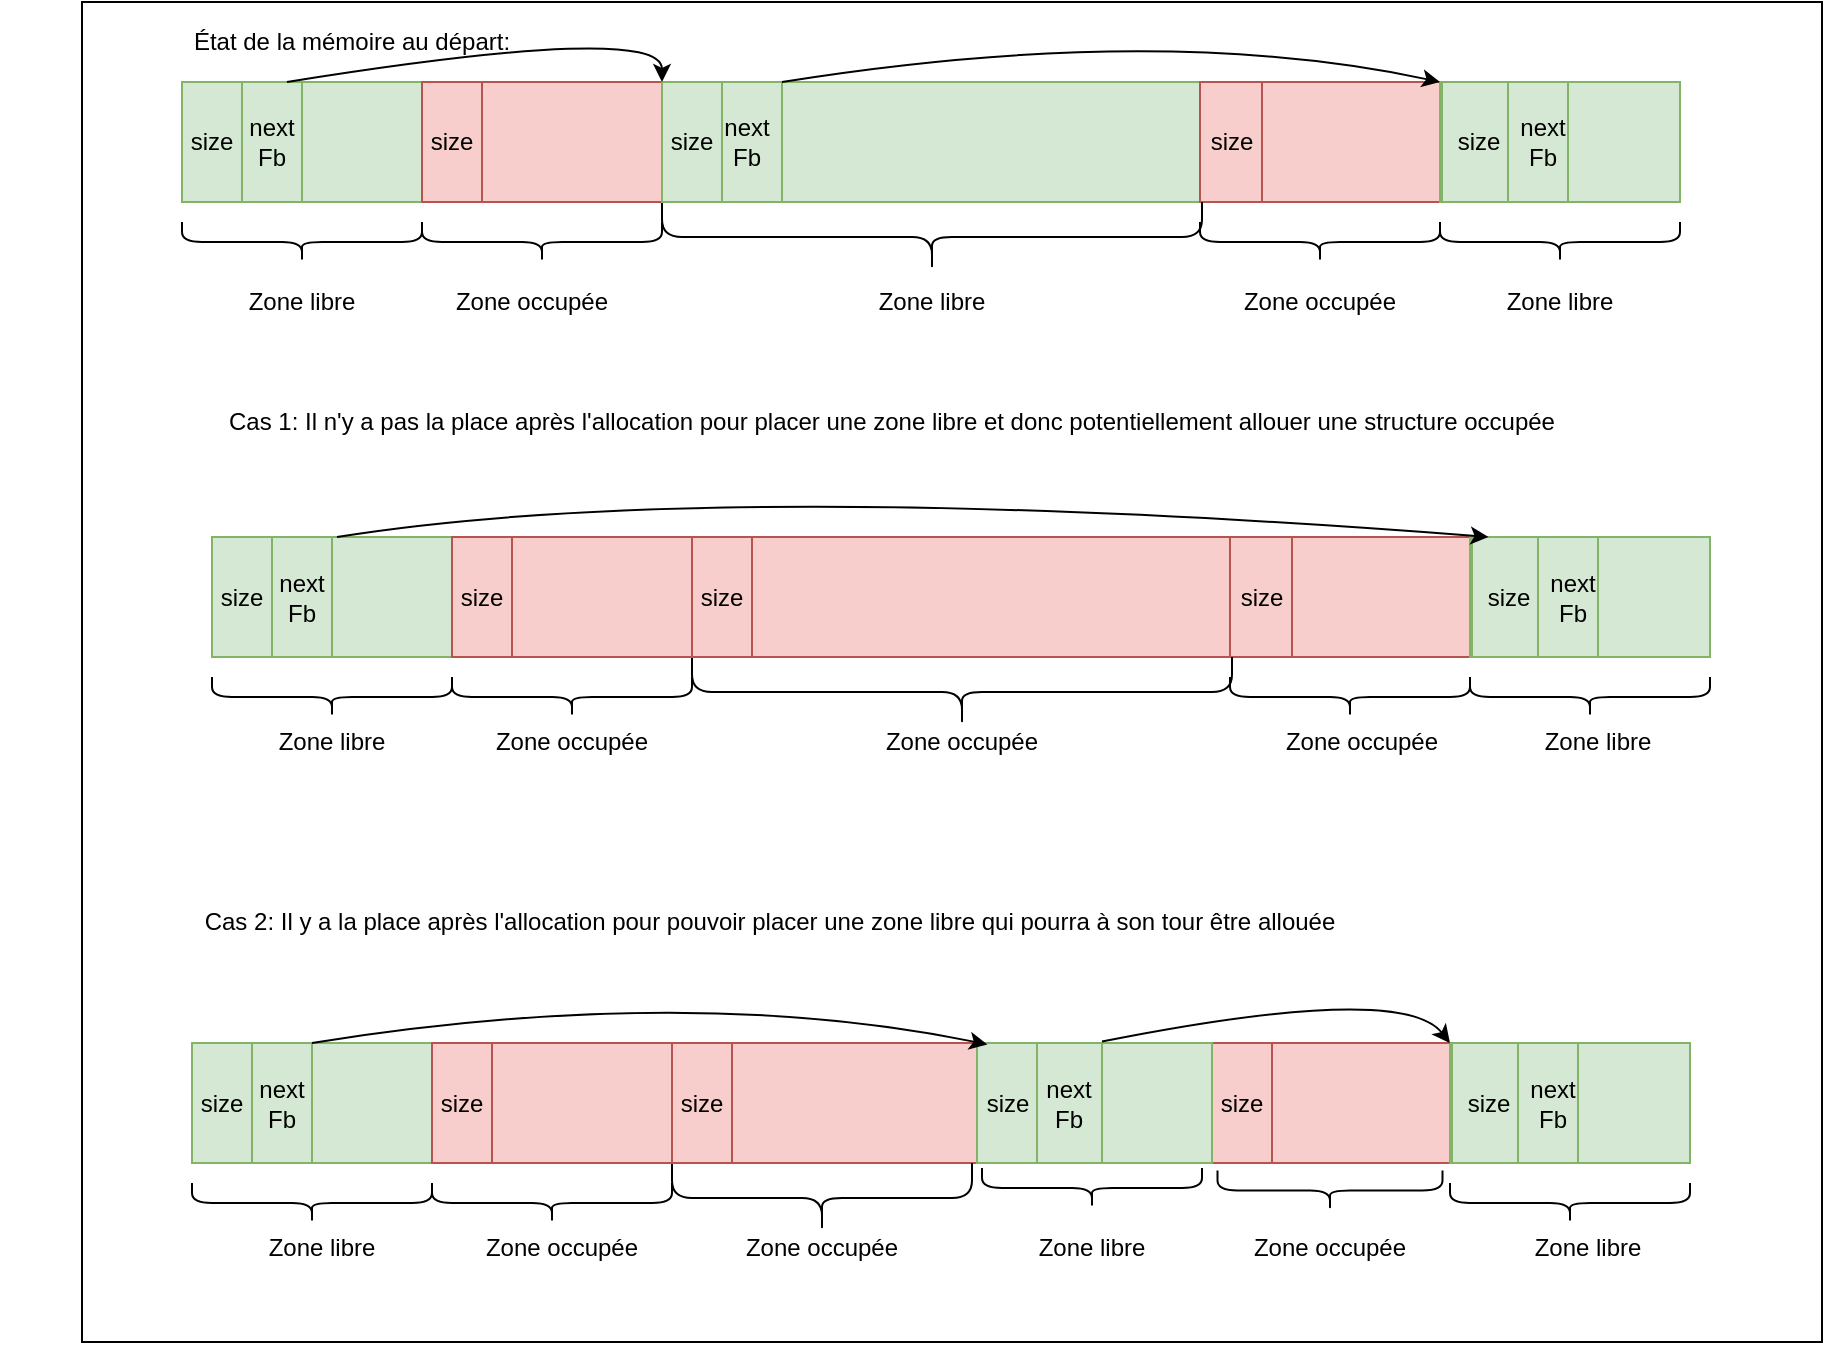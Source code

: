 <mxfile version="14.0.5" type="github">
  <diagram id="L8QRwStr9e9gq-kaUbE9" name="Page-1">
    <mxGraphModel dx="2310" dy="783" grid="1" gridSize="10" guides="1" tooltips="1" connect="1" arrows="1" fold="1" page="1" pageScale="1" pageWidth="827" pageHeight="1169" math="0" shadow="0">
      <root>
        <mxCell id="0" />
        <mxCell id="1" parent="0" />
        <mxCell id="DQtquLd4tRrdrJW91mot-42" value="" style="rounded=0;whiteSpace=wrap;html=1;" vertex="1" parent="1">
          <mxGeometry width="870" height="670" as="geometry" />
        </mxCell>
        <mxCell id="xS3xVYI3d8CCS7Wdqir1-1" value="Cas 1: Il n&#39;y a pas la place après l&#39;allocation pour placer une zone libre et donc potentiellement allouer une structure occupée" style="text;html=1;strokeColor=none;fillColor=none;align=center;verticalAlign=middle;whiteSpace=wrap;rounded=0;" parent="1" vertex="1">
          <mxGeometry x="20" y="200" width="770" height="20" as="geometry" />
        </mxCell>
        <mxCell id="xS3xVYI3d8CCS7Wdqir1-2" value="État de la mémoire au départ:" style="text;html=1;strokeColor=none;fillColor=none;align=center;verticalAlign=middle;whiteSpace=wrap;rounded=0;" parent="1" vertex="1">
          <mxGeometry x="10" y="10" width="250" height="20" as="geometry" />
        </mxCell>
        <mxCell id="xS3xVYI3d8CCS7Wdqir1-3" value="" style="rounded=0;whiteSpace=wrap;html=1;fillColor=#d5e8d4;strokeColor=#82b366;" parent="1" vertex="1">
          <mxGeometry x="50" y="40" width="120" height="60" as="geometry" />
        </mxCell>
        <mxCell id="xS3xVYI3d8CCS7Wdqir1-4" value="" style="rounded=0;whiteSpace=wrap;html=1;fillColor=#f8cecc;strokeColor=#b85450;" parent="1" vertex="1">
          <mxGeometry x="200" y="40" width="120" height="60" as="geometry" />
        </mxCell>
        <mxCell id="xS3xVYI3d8CCS7Wdqir1-5" value="" style="rounded=0;whiteSpace=wrap;html=1;fillColor=#d5e8d4;strokeColor=#82b366;" parent="1" vertex="1">
          <mxGeometry x="290" y="40" width="270" height="60" as="geometry" />
        </mxCell>
        <mxCell id="xS3xVYI3d8CCS7Wdqir1-6" value="" style="rounded=0;whiteSpace=wrap;html=1;fillColor=#f8cecc;strokeColor=#b85450;" parent="1" vertex="1">
          <mxGeometry x="559" y="40" width="120" height="60" as="geometry" />
        </mxCell>
        <mxCell id="xS3xVYI3d8CCS7Wdqir1-7" value="" style="rounded=0;whiteSpace=wrap;html=1;fillColor=#d5e8d4;strokeColor=#82b366;" parent="1" vertex="1">
          <mxGeometry x="679" y="40" width="120" height="60" as="geometry" />
        </mxCell>
        <mxCell id="xS3xVYI3d8CCS7Wdqir1-8" value="" style="rounded=0;whiteSpace=wrap;html=1;fillColor=#d5e8d4;strokeColor=#82b366;" parent="1" vertex="1">
          <mxGeometry x="50" y="40" width="30" height="60" as="geometry" />
        </mxCell>
        <mxCell id="xS3xVYI3d8CCS7Wdqir1-9" value="" style="rounded=0;whiteSpace=wrap;html=1;fillColor=#d5e8d4;strokeColor=#82b366;" parent="1" vertex="1">
          <mxGeometry x="80" y="40" width="30" height="60" as="geometry" />
        </mxCell>
        <mxCell id="xS3xVYI3d8CCS7Wdqir1-10" value="size" style="text;html=1;align=center;verticalAlign=middle;whiteSpace=wrap;rounded=0;" parent="1" vertex="1">
          <mxGeometry x="45" y="60" width="40" height="20" as="geometry" />
        </mxCell>
        <mxCell id="xS3xVYI3d8CCS7Wdqir1-12" value="&lt;div&gt;next &lt;br&gt;&lt;/div&gt;&lt;div&gt;Fb&lt;br&gt;&lt;/div&gt;" style="text;html=1;align=center;verticalAlign=middle;whiteSpace=wrap;rounded=0;" parent="1" vertex="1">
          <mxGeometry x="75" y="60" width="40" height="20" as="geometry" />
        </mxCell>
        <mxCell id="xS3xVYI3d8CCS7Wdqir1-13" value="" style="rounded=0;whiteSpace=wrap;html=1;fillColor=#f8cecc;strokeColor=#b85450;" parent="1" vertex="1">
          <mxGeometry x="170" y="40" width="30" height="60" as="geometry" />
        </mxCell>
        <mxCell id="xS3xVYI3d8CCS7Wdqir1-14" value="size" style="text;html=1;strokeColor=none;fillColor=none;align=center;verticalAlign=middle;whiteSpace=wrap;rounded=0;" parent="1" vertex="1">
          <mxGeometry x="165" y="60" width="40" height="20" as="geometry" />
        </mxCell>
        <mxCell id="xS3xVYI3d8CCS7Wdqir1-15" value="" style="rounded=0;whiteSpace=wrap;html=1;fillColor=#f8cecc;strokeColor=#b85450;" parent="1" vertex="1">
          <mxGeometry x="559" y="40" width="31" height="60" as="geometry" />
        </mxCell>
        <mxCell id="xS3xVYI3d8CCS7Wdqir1-16" value="size" style="text;html=1;strokeColor=none;fillColor=none;align=center;verticalAlign=middle;whiteSpace=wrap;rounded=0;" parent="1" vertex="1">
          <mxGeometry x="554.5" y="60" width="40" height="20" as="geometry" />
        </mxCell>
        <mxCell id="xS3xVYI3d8CCS7Wdqir1-17" value="" style="shape=curlyBracket;whiteSpace=wrap;html=1;rounded=1;rotation=-90;size=0.5;" parent="1" vertex="1">
          <mxGeometry x="100" y="60" width="20" height="120" as="geometry" />
        </mxCell>
        <mxCell id="xS3xVYI3d8CCS7Wdqir1-18" value="" style="shape=curlyBracket;whiteSpace=wrap;html=1;rounded=1;rotation=-90;size=0.5;" parent="1" vertex="1">
          <mxGeometry x="220" y="60" width="20" height="120" as="geometry" />
        </mxCell>
        <mxCell id="xS3xVYI3d8CCS7Wdqir1-19" value="" style="shape=curlyBracket;whiteSpace=wrap;html=1;rounded=1;rotation=-90;size=0.5;" parent="1" vertex="1">
          <mxGeometry x="407.5" y="-17.5" width="35" height="270" as="geometry" />
        </mxCell>
        <mxCell id="xS3xVYI3d8CCS7Wdqir1-20" value="" style="shape=curlyBracket;whiteSpace=wrap;html=1;rounded=1;rotation=-90;size=0.5;" parent="1" vertex="1">
          <mxGeometry x="609" y="60" width="20" height="120" as="geometry" />
        </mxCell>
        <mxCell id="xS3xVYI3d8CCS7Wdqir1-21" value="" style="shape=curlyBracket;whiteSpace=wrap;html=1;rounded=1;rotation=-90;size=0.5;" parent="1" vertex="1">
          <mxGeometry x="729" y="60" width="20" height="120" as="geometry" />
        </mxCell>
        <mxCell id="xS3xVYI3d8CCS7Wdqir1-22" value="Zone libre" style="text;html=1;strokeColor=none;fillColor=none;align=center;verticalAlign=middle;whiteSpace=wrap;rounded=0;" parent="1" vertex="1">
          <mxGeometry x="75" y="140" width="70" height="20" as="geometry" />
        </mxCell>
        <mxCell id="xS3xVYI3d8CCS7Wdqir1-24" value="Zone libre" style="text;html=1;strokeColor=none;fillColor=none;align=center;verticalAlign=middle;whiteSpace=wrap;rounded=0;" parent="1" vertex="1">
          <mxGeometry x="390" y="140" width="70" height="20" as="geometry" />
        </mxCell>
        <mxCell id="xS3xVYI3d8CCS7Wdqir1-25" value="Zone libre" style="text;html=1;strokeColor=none;fillColor=none;align=center;verticalAlign=middle;whiteSpace=wrap;rounded=0;" parent="1" vertex="1">
          <mxGeometry x="704" y="140" width="70" height="20" as="geometry" />
        </mxCell>
        <mxCell id="xS3xVYI3d8CCS7Wdqir1-26" value="Zone occupée" style="text;html=1;strokeColor=none;fillColor=none;align=center;verticalAlign=middle;whiteSpace=wrap;rounded=0;" parent="1" vertex="1">
          <mxGeometry x="180" y="140" width="90" height="20" as="geometry" />
        </mxCell>
        <mxCell id="xS3xVYI3d8CCS7Wdqir1-27" value="Zone occupée" style="text;html=1;strokeColor=none;fillColor=none;align=center;verticalAlign=middle;whiteSpace=wrap;rounded=0;" parent="1" vertex="1">
          <mxGeometry x="574" y="140" width="90" height="20" as="geometry" />
        </mxCell>
        <mxCell id="xS3xVYI3d8CCS7Wdqir1-28" value="" style="rounded=0;whiteSpace=wrap;html=1;fillColor=#d5e8d4;strokeColor=#82b366;" parent="1" vertex="1">
          <mxGeometry x="290" y="40" width="30" height="60" as="geometry" />
        </mxCell>
        <mxCell id="xS3xVYI3d8CCS7Wdqir1-29" value="" style="rounded=0;whiteSpace=wrap;html=1;fillColor=#d5e8d4;strokeColor=#82b366;" parent="1" vertex="1">
          <mxGeometry x="320" y="40" width="30" height="60" as="geometry" />
        </mxCell>
        <mxCell id="xS3xVYI3d8CCS7Wdqir1-30" value="size" style="text;html=1;align=center;verticalAlign=middle;whiteSpace=wrap;rounded=0;" parent="1" vertex="1">
          <mxGeometry x="285" y="60" width="40" height="20" as="geometry" />
        </mxCell>
        <mxCell id="xS3xVYI3d8CCS7Wdqir1-31" value="&lt;div&gt;next &lt;br&gt;&lt;/div&gt;&lt;div&gt;Fb&lt;br&gt;&lt;/div&gt;" style="text;html=1;align=center;verticalAlign=middle;whiteSpace=wrap;rounded=0;" parent="1" vertex="1">
          <mxGeometry x="315" y="60" width="35" height="20" as="geometry" />
        </mxCell>
        <mxCell id="xS3xVYI3d8CCS7Wdqir1-32" value="Cas 2: Il y a la place après l&#39;allocation pour pouvoir placer une zone libre qui pourra à son tour être allouée" style="text;html=1;strokeColor=none;fillColor=none;align=center;verticalAlign=middle;whiteSpace=wrap;rounded=0;" parent="1" vertex="1">
          <mxGeometry x="-41" y="450" width="770" height="20" as="geometry" />
        </mxCell>
        <mxCell id="xS3xVYI3d8CCS7Wdqir1-33" value="" style="rounded=0;whiteSpace=wrap;html=1;fillColor=#d5e8d4;strokeColor=#82b366;" parent="1" vertex="1">
          <mxGeometry x="65" y="267.5" width="120" height="60" as="geometry" />
        </mxCell>
        <mxCell id="xS3xVYI3d8CCS7Wdqir1-34" value="" style="rounded=0;whiteSpace=wrap;html=1;fillColor=#f8cecc;strokeColor=#b85450;" parent="1" vertex="1">
          <mxGeometry x="185" y="267.5" width="120" height="60" as="geometry" />
        </mxCell>
        <mxCell id="xS3xVYI3d8CCS7Wdqir1-35" value="" style="rounded=0;whiteSpace=wrap;html=1;fillColor=#f8cecc;strokeColor=#b85450;" parent="1" vertex="1">
          <mxGeometry x="305" y="267.5" width="270" height="60" as="geometry" />
        </mxCell>
        <mxCell id="xS3xVYI3d8CCS7Wdqir1-36" value="" style="rounded=0;whiteSpace=wrap;html=1;fillColor=#f8cecc;strokeColor=#b85450;" parent="1" vertex="1">
          <mxGeometry x="574" y="267.5" width="120" height="60" as="geometry" />
        </mxCell>
        <mxCell id="xS3xVYI3d8CCS7Wdqir1-37" value="" style="rounded=0;whiteSpace=wrap;html=1;fillColor=#d5e8d4;strokeColor=#82b366;" parent="1" vertex="1">
          <mxGeometry x="694" y="267.5" width="120" height="60" as="geometry" />
        </mxCell>
        <mxCell id="xS3xVYI3d8CCS7Wdqir1-38" value="" style="rounded=0;whiteSpace=wrap;html=1;fillColor=#d5e8d4;strokeColor=#82b366;" parent="1" vertex="1">
          <mxGeometry x="65" y="267.5" width="30" height="60" as="geometry" />
        </mxCell>
        <mxCell id="xS3xVYI3d8CCS7Wdqir1-39" value="" style="rounded=0;whiteSpace=wrap;html=1;fillColor=#d5e8d4;strokeColor=#82b366;" parent="1" vertex="1">
          <mxGeometry x="95" y="267.5" width="30" height="60" as="geometry" />
        </mxCell>
        <mxCell id="xS3xVYI3d8CCS7Wdqir1-40" value="size" style="text;html=1;align=center;verticalAlign=middle;whiteSpace=wrap;rounded=0;" parent="1" vertex="1">
          <mxGeometry x="60" y="287.5" width="40" height="20" as="geometry" />
        </mxCell>
        <mxCell id="xS3xVYI3d8CCS7Wdqir1-41" value="&lt;div&gt;next &lt;br&gt;&lt;/div&gt;&lt;div&gt;Fb&lt;br&gt;&lt;/div&gt;" style="text;html=1;align=center;verticalAlign=middle;whiteSpace=wrap;rounded=0;" parent="1" vertex="1">
          <mxGeometry x="90" y="287.5" width="40" height="20" as="geometry" />
        </mxCell>
        <mxCell id="xS3xVYI3d8CCS7Wdqir1-42" value="" style="rounded=0;whiteSpace=wrap;html=1;fillColor=#f8cecc;strokeColor=#b85450;" parent="1" vertex="1">
          <mxGeometry x="185" y="267.5" width="30" height="60" as="geometry" />
        </mxCell>
        <mxCell id="xS3xVYI3d8CCS7Wdqir1-43" value="size" style="text;html=1;strokeColor=none;fillColor=none;align=center;verticalAlign=middle;whiteSpace=wrap;rounded=0;" parent="1" vertex="1">
          <mxGeometry x="180" y="287.5" width="40" height="20" as="geometry" />
        </mxCell>
        <mxCell id="xS3xVYI3d8CCS7Wdqir1-44" value="" style="rounded=0;whiteSpace=wrap;html=1;fillColor=#f8cecc;strokeColor=#b85450;" parent="1" vertex="1">
          <mxGeometry x="574" y="267.5" width="31" height="60" as="geometry" />
        </mxCell>
        <mxCell id="xS3xVYI3d8CCS7Wdqir1-45" value="size" style="text;html=1;strokeColor=none;fillColor=none;align=center;verticalAlign=middle;whiteSpace=wrap;rounded=0;" parent="1" vertex="1">
          <mxGeometry x="569.5" y="287.5" width="40" height="20" as="geometry" />
        </mxCell>
        <mxCell id="xS3xVYI3d8CCS7Wdqir1-46" value="" style="shape=curlyBracket;whiteSpace=wrap;html=1;rounded=1;rotation=-90;size=0.5;" parent="1" vertex="1">
          <mxGeometry x="115" y="287.5" width="20" height="120" as="geometry" />
        </mxCell>
        <mxCell id="xS3xVYI3d8CCS7Wdqir1-47" value="" style="shape=curlyBracket;whiteSpace=wrap;html=1;rounded=1;rotation=-90;size=0.5;" parent="1" vertex="1">
          <mxGeometry x="235" y="287.5" width="20" height="120" as="geometry" />
        </mxCell>
        <mxCell id="xS3xVYI3d8CCS7Wdqir1-48" value="" style="shape=curlyBracket;whiteSpace=wrap;html=1;rounded=1;rotation=-90;size=0.5;" parent="1" vertex="1">
          <mxGeometry x="422.5" y="210" width="35" height="270" as="geometry" />
        </mxCell>
        <mxCell id="xS3xVYI3d8CCS7Wdqir1-49" value="" style="shape=curlyBracket;whiteSpace=wrap;html=1;rounded=1;rotation=-90;size=0.5;" parent="1" vertex="1">
          <mxGeometry x="624" y="287.5" width="20" height="120" as="geometry" />
        </mxCell>
        <mxCell id="xS3xVYI3d8CCS7Wdqir1-50" value="" style="shape=curlyBracket;whiteSpace=wrap;html=1;rounded=1;rotation=-90;size=0.5;" parent="1" vertex="1">
          <mxGeometry x="744" y="287.5" width="20" height="120" as="geometry" />
        </mxCell>
        <mxCell id="xS3xVYI3d8CCS7Wdqir1-51" value="" style="rounded=0;whiteSpace=wrap;html=1;fillColor=#f8cecc;strokeColor=#b85450;" parent="1" vertex="1">
          <mxGeometry x="305" y="267.5" width="30" height="60" as="geometry" />
        </mxCell>
        <mxCell id="xS3xVYI3d8CCS7Wdqir1-53" value="size" style="text;html=1;align=center;verticalAlign=middle;whiteSpace=wrap;rounded=0;" parent="1" vertex="1">
          <mxGeometry x="300" y="287.5" width="40" height="20" as="geometry" />
        </mxCell>
        <mxCell id="xS3xVYI3d8CCS7Wdqir1-55" value="" style="rounded=0;whiteSpace=wrap;html=1;fillColor=#d5e8d4;strokeColor=#82b366;" parent="1" vertex="1">
          <mxGeometry x="55" y="520.5" width="120" height="60" as="geometry" />
        </mxCell>
        <mxCell id="xS3xVYI3d8CCS7Wdqir1-56" value="" style="rounded=0;whiteSpace=wrap;html=1;fillColor=#f8cecc;strokeColor=#b85450;" parent="1" vertex="1">
          <mxGeometry x="175" y="520.5" width="120" height="60" as="geometry" />
        </mxCell>
        <mxCell id="xS3xVYI3d8CCS7Wdqir1-57" value="" style="rounded=0;whiteSpace=wrap;html=1;fillColor=#f8cecc;strokeColor=#b85450;" parent="1" vertex="1">
          <mxGeometry x="295" y="520.5" width="270" height="60" as="geometry" />
        </mxCell>
        <mxCell id="xS3xVYI3d8CCS7Wdqir1-58" value="" style="rounded=0;whiteSpace=wrap;html=1;fillColor=#f8cecc;strokeColor=#b85450;" parent="1" vertex="1">
          <mxGeometry x="564" y="520.5" width="120" height="60" as="geometry" />
        </mxCell>
        <mxCell id="xS3xVYI3d8CCS7Wdqir1-59" value="" style="rounded=0;whiteSpace=wrap;html=1;fillColor=#d5e8d4;strokeColor=#82b366;" parent="1" vertex="1">
          <mxGeometry x="684" y="520.5" width="120" height="60" as="geometry" />
        </mxCell>
        <mxCell id="xS3xVYI3d8CCS7Wdqir1-60" value="" style="rounded=0;whiteSpace=wrap;html=1;fillColor=#d5e8d4;strokeColor=#82b366;" parent="1" vertex="1">
          <mxGeometry x="55" y="520.5" width="30" height="60" as="geometry" />
        </mxCell>
        <mxCell id="xS3xVYI3d8CCS7Wdqir1-61" value="" style="rounded=0;whiteSpace=wrap;html=1;fillColor=#d5e8d4;strokeColor=#82b366;" parent="1" vertex="1">
          <mxGeometry x="85" y="520.5" width="30" height="60" as="geometry" />
        </mxCell>
        <mxCell id="xS3xVYI3d8CCS7Wdqir1-62" value="size" style="text;html=1;align=center;verticalAlign=middle;whiteSpace=wrap;rounded=0;" parent="1" vertex="1">
          <mxGeometry x="50" y="540.5" width="40" height="20" as="geometry" />
        </mxCell>
        <mxCell id="xS3xVYI3d8CCS7Wdqir1-63" value="&lt;div&gt;next &lt;br&gt;&lt;/div&gt;&lt;div&gt;Fb&lt;br&gt;&lt;/div&gt;" style="text;html=1;align=center;verticalAlign=middle;whiteSpace=wrap;rounded=0;" parent="1" vertex="1">
          <mxGeometry x="80" y="540.5" width="40" height="20" as="geometry" />
        </mxCell>
        <mxCell id="xS3xVYI3d8CCS7Wdqir1-64" value="" style="rounded=0;whiteSpace=wrap;html=1;fillColor=#f8cecc;strokeColor=#b85450;" parent="1" vertex="1">
          <mxGeometry x="175" y="520.5" width="30" height="60" as="geometry" />
        </mxCell>
        <mxCell id="xS3xVYI3d8CCS7Wdqir1-65" value="size" style="text;html=1;strokeColor=none;fillColor=none;align=center;verticalAlign=middle;whiteSpace=wrap;rounded=0;" parent="1" vertex="1">
          <mxGeometry x="170" y="540.5" width="40" height="20" as="geometry" />
        </mxCell>
        <mxCell id="xS3xVYI3d8CCS7Wdqir1-66" value="" style="rounded=0;whiteSpace=wrap;html=1;fillColor=#f8cecc;strokeColor=#b85450;" parent="1" vertex="1">
          <mxGeometry x="564" y="520.5" width="31" height="60" as="geometry" />
        </mxCell>
        <mxCell id="xS3xVYI3d8CCS7Wdqir1-67" value="size" style="text;html=1;strokeColor=none;fillColor=none;align=center;verticalAlign=middle;whiteSpace=wrap;rounded=0;" parent="1" vertex="1">
          <mxGeometry x="559.5" y="540.5" width="40" height="20" as="geometry" />
        </mxCell>
        <mxCell id="xS3xVYI3d8CCS7Wdqir1-68" value="" style="shape=curlyBracket;whiteSpace=wrap;html=1;rounded=1;rotation=-90;size=0.5;" parent="1" vertex="1">
          <mxGeometry x="105" y="540.5" width="20" height="120" as="geometry" />
        </mxCell>
        <mxCell id="xS3xVYI3d8CCS7Wdqir1-69" value="" style="shape=curlyBracket;whiteSpace=wrap;html=1;rounded=1;rotation=-90;size=0.5;" parent="1" vertex="1">
          <mxGeometry x="225" y="540.5" width="20" height="120" as="geometry" />
        </mxCell>
        <mxCell id="xS3xVYI3d8CCS7Wdqir1-70" value="" style="shape=curlyBracket;whiteSpace=wrap;html=1;rounded=1;rotation=-90;size=0.5;" parent="1" vertex="1">
          <mxGeometry x="352.5" y="523" width="35" height="150" as="geometry" />
        </mxCell>
        <mxCell id="xS3xVYI3d8CCS7Wdqir1-71" value="" style="shape=curlyBracket;whiteSpace=wrap;html=1;rounded=1;rotation=-90;size=0.5;" parent="1" vertex="1">
          <mxGeometry x="495" y="538" width="20" height="110" as="geometry" />
        </mxCell>
        <mxCell id="xS3xVYI3d8CCS7Wdqir1-72" value="" style="shape=curlyBracket;whiteSpace=wrap;html=1;rounded=1;rotation=-90;size=0.5;" parent="1" vertex="1">
          <mxGeometry x="734" y="540.5" width="20" height="120" as="geometry" />
        </mxCell>
        <mxCell id="xS3xVYI3d8CCS7Wdqir1-73" value="" style="rounded=0;whiteSpace=wrap;html=1;fillColor=#f8cecc;strokeColor=#b85450;" parent="1" vertex="1">
          <mxGeometry x="295" y="520.5" width="30" height="60" as="geometry" />
        </mxCell>
        <mxCell id="xS3xVYI3d8CCS7Wdqir1-75" value="size" style="text;html=1;align=center;verticalAlign=middle;whiteSpace=wrap;rounded=0;" parent="1" vertex="1">
          <mxGeometry x="290" y="540.5" width="40" height="20" as="geometry" />
        </mxCell>
        <mxCell id="DQtquLd4tRrdrJW91mot-1" value="" style="curved=1;endArrow=classic;html=1;exitX=0.75;exitY=0;exitDx=0;exitDy=0;entryX=0;entryY=0;entryDx=0;entryDy=0;" edge="1" parent="1" source="xS3xVYI3d8CCS7Wdqir1-9" target="xS3xVYI3d8CCS7Wdqir1-28">
          <mxGeometry width="50" height="50" relative="1" as="geometry">
            <mxPoint x="400" y="110" as="sourcePoint" />
            <mxPoint x="450" y="60" as="targetPoint" />
            <Array as="points">
              <mxPoint x="290" y="10" />
            </Array>
          </mxGeometry>
        </mxCell>
        <mxCell id="DQtquLd4tRrdrJW91mot-2" value="" style="curved=1;endArrow=classic;html=1;exitX=0.75;exitY=0;exitDx=0;exitDy=0;entryX=0;entryY=0;entryDx=0;entryDy=0;" edge="1" parent="1" target="xS3xVYI3d8CCS7Wdqir1-7">
          <mxGeometry width="50" height="50" relative="1" as="geometry">
            <mxPoint x="350" y="40" as="sourcePoint" />
            <mxPoint x="537.5" y="40" as="targetPoint" />
            <Array as="points">
              <mxPoint x="537.5" y="10" />
            </Array>
          </mxGeometry>
        </mxCell>
        <mxCell id="DQtquLd4tRrdrJW91mot-3" value="" style="rounded=0;whiteSpace=wrap;html=1;fillColor=#d5e8d4;strokeColor=#82b366;" vertex="1" parent="1">
          <mxGeometry x="680" y="40" width="33" height="60" as="geometry" />
        </mxCell>
        <mxCell id="DQtquLd4tRrdrJW91mot-4" value="" style="rounded=0;whiteSpace=wrap;html=1;fillColor=#d5e8d4;strokeColor=#82b366;" vertex="1" parent="1">
          <mxGeometry x="713" y="40" width="30" height="60" as="geometry" />
        </mxCell>
        <mxCell id="DQtquLd4tRrdrJW91mot-5" value="size" style="text;html=1;align=center;verticalAlign=middle;whiteSpace=wrap;rounded=0;" vertex="1" parent="1">
          <mxGeometry x="679" y="60" width="39" height="20" as="geometry" />
        </mxCell>
        <mxCell id="DQtquLd4tRrdrJW91mot-8" value="&lt;div&gt;next &lt;br&gt;&lt;/div&gt;&lt;div&gt;Fb&lt;br&gt;&lt;/div&gt;" style="text;html=1;align=center;verticalAlign=middle;whiteSpace=wrap;rounded=0;" vertex="1" parent="1">
          <mxGeometry x="713" y="60" width="35" height="20" as="geometry" />
        </mxCell>
        <mxCell id="DQtquLd4tRrdrJW91mot-9" value="" style="rounded=0;whiteSpace=wrap;html=1;fillColor=#d5e8d4;strokeColor=#82b366;" vertex="1" parent="1">
          <mxGeometry x="694" y="267.5" width="120" height="60" as="geometry" />
        </mxCell>
        <mxCell id="DQtquLd4tRrdrJW91mot-10" value="" style="rounded=0;whiteSpace=wrap;html=1;fillColor=#d5e8d4;strokeColor=#82b366;" vertex="1" parent="1">
          <mxGeometry x="695" y="267.5" width="33" height="60" as="geometry" />
        </mxCell>
        <mxCell id="DQtquLd4tRrdrJW91mot-11" value="" style="rounded=0;whiteSpace=wrap;html=1;fillColor=#d5e8d4;strokeColor=#82b366;" vertex="1" parent="1">
          <mxGeometry x="728" y="267.5" width="30" height="60" as="geometry" />
        </mxCell>
        <mxCell id="DQtquLd4tRrdrJW91mot-12" value="size" style="text;html=1;align=center;verticalAlign=middle;whiteSpace=wrap;rounded=0;" vertex="1" parent="1">
          <mxGeometry x="694" y="287.5" width="39" height="20" as="geometry" />
        </mxCell>
        <mxCell id="DQtquLd4tRrdrJW91mot-13" value="&lt;div&gt;next &lt;br&gt;&lt;/div&gt;&lt;div&gt;Fb&lt;br&gt;&lt;/div&gt;" style="text;html=1;align=center;verticalAlign=middle;whiteSpace=wrap;rounded=0;" vertex="1" parent="1">
          <mxGeometry x="728" y="287.5" width="35" height="20" as="geometry" />
        </mxCell>
        <mxCell id="DQtquLd4tRrdrJW91mot-14" value="" style="rounded=0;whiteSpace=wrap;html=1;fillColor=#d5e8d4;strokeColor=#82b366;" vertex="1" parent="1">
          <mxGeometry x="684" y="520.5" width="120" height="60" as="geometry" />
        </mxCell>
        <mxCell id="DQtquLd4tRrdrJW91mot-15" value="" style="rounded=0;whiteSpace=wrap;html=1;fillColor=#d5e8d4;strokeColor=#82b366;" vertex="1" parent="1">
          <mxGeometry x="685" y="520.5" width="33" height="60" as="geometry" />
        </mxCell>
        <mxCell id="DQtquLd4tRrdrJW91mot-16" value="" style="rounded=0;whiteSpace=wrap;html=1;fillColor=#d5e8d4;strokeColor=#82b366;" vertex="1" parent="1">
          <mxGeometry x="718" y="520.5" width="30" height="60" as="geometry" />
        </mxCell>
        <mxCell id="DQtquLd4tRrdrJW91mot-17" value="size" style="text;html=1;align=center;verticalAlign=middle;whiteSpace=wrap;rounded=0;" vertex="1" parent="1">
          <mxGeometry x="684" y="540.5" width="39" height="20" as="geometry" />
        </mxCell>
        <mxCell id="DQtquLd4tRrdrJW91mot-18" value="&lt;div&gt;next &lt;br&gt;&lt;/div&gt;&lt;div&gt;Fb&lt;br&gt;&lt;/div&gt;" style="text;html=1;align=center;verticalAlign=middle;whiteSpace=wrap;rounded=0;" vertex="1" parent="1">
          <mxGeometry x="718" y="540.5" width="35" height="20" as="geometry" />
        </mxCell>
        <mxCell id="DQtquLd4tRrdrJW91mot-19" value="" style="curved=1;endArrow=classic;html=1;exitX=0.75;exitY=0;exitDx=0;exitDy=0;entryX=0.25;entryY=0;entryDx=0;entryDy=0;" edge="1" parent="1" target="DQtquLd4tRrdrJW91mot-10">
          <mxGeometry width="50" height="50" relative="1" as="geometry">
            <mxPoint x="127.5" y="267.5" as="sourcePoint" />
            <mxPoint x="315" y="267.5" as="targetPoint" />
            <Array as="points">
              <mxPoint x="315" y="237.5" />
            </Array>
          </mxGeometry>
        </mxCell>
        <mxCell id="DQtquLd4tRrdrJW91mot-20" value="Zone occupée" style="text;html=1;strokeColor=none;fillColor=none;align=center;verticalAlign=middle;whiteSpace=wrap;rounded=0;" vertex="1" parent="1">
          <mxGeometry x="200" y="360" width="90" height="20" as="geometry" />
        </mxCell>
        <mxCell id="DQtquLd4tRrdrJW91mot-21" value="Zone occupée" style="text;html=1;strokeColor=none;fillColor=none;align=center;verticalAlign=middle;whiteSpace=wrap;rounded=0;" vertex="1" parent="1">
          <mxGeometry x="395" y="360" width="90" height="20" as="geometry" />
        </mxCell>
        <mxCell id="DQtquLd4tRrdrJW91mot-22" value="Zone occupée" style="text;html=1;strokeColor=none;fillColor=none;align=center;verticalAlign=middle;whiteSpace=wrap;rounded=0;" vertex="1" parent="1">
          <mxGeometry x="595" y="360" width="90" height="20" as="geometry" />
        </mxCell>
        <mxCell id="DQtquLd4tRrdrJW91mot-23" value="Zone libre" style="text;html=1;strokeColor=none;fillColor=none;align=center;verticalAlign=middle;whiteSpace=wrap;rounded=0;" vertex="1" parent="1">
          <mxGeometry x="723" y="360" width="70" height="20" as="geometry" />
        </mxCell>
        <mxCell id="DQtquLd4tRrdrJW91mot-24" value="Zone libre" style="text;html=1;strokeColor=none;fillColor=none;align=center;verticalAlign=middle;whiteSpace=wrap;rounded=0;" vertex="1" parent="1">
          <mxGeometry x="90" y="360" width="70" height="20" as="geometry" />
        </mxCell>
        <mxCell id="DQtquLd4tRrdrJW91mot-25" value="" style="rounded=0;whiteSpace=wrap;html=1;fillColor=#d5e8d4;strokeColor=#82b366;" vertex="1" parent="1">
          <mxGeometry x="447.5" y="520.5" width="30" height="60" as="geometry" />
        </mxCell>
        <mxCell id="DQtquLd4tRrdrJW91mot-26" value="" style="rounded=0;whiteSpace=wrap;html=1;fillColor=#d5e8d4;strokeColor=#82b366;" vertex="1" parent="1">
          <mxGeometry x="477.5" y="520.5" width="32.5" height="60" as="geometry" />
        </mxCell>
        <mxCell id="DQtquLd4tRrdrJW91mot-27" value="size" style="text;html=1;align=center;verticalAlign=middle;whiteSpace=wrap;rounded=0;" vertex="1" parent="1">
          <mxGeometry x="442.5" y="540.5" width="40" height="20" as="geometry" />
        </mxCell>
        <mxCell id="DQtquLd4tRrdrJW91mot-30" value="" style="shape=curlyBracket;whiteSpace=wrap;html=1;rounded=1;rotation=-90;size=0.5;" vertex="1" parent="1">
          <mxGeometry x="614" y="538" width="20" height="112.5" as="geometry" />
        </mxCell>
        <mxCell id="DQtquLd4tRrdrJW91mot-32" value="" style="rounded=0;whiteSpace=wrap;html=1;fillColor=#d5e8d4;strokeColor=#82b366;" vertex="1" parent="1">
          <mxGeometry x="510" y="520.5" width="55" height="60" as="geometry" />
        </mxCell>
        <mxCell id="DQtquLd4tRrdrJW91mot-28" value="&lt;div&gt;next &lt;br&gt;&lt;/div&gt;&lt;div&gt;Fb&lt;br&gt;&lt;/div&gt;" style="text;html=1;align=center;verticalAlign=middle;whiteSpace=wrap;rounded=0;" vertex="1" parent="1">
          <mxGeometry x="476.25" y="540.5" width="35" height="20" as="geometry" />
        </mxCell>
        <mxCell id="DQtquLd4tRrdrJW91mot-33" value="Zone occupée" style="text;html=1;strokeColor=none;fillColor=none;align=center;verticalAlign=middle;whiteSpace=wrap;rounded=0;" vertex="1" parent="1">
          <mxGeometry x="195" y="613" width="90" height="20" as="geometry" />
        </mxCell>
        <mxCell id="DQtquLd4tRrdrJW91mot-34" value="Zone occupée" style="text;html=1;strokeColor=none;fillColor=none;align=center;verticalAlign=middle;whiteSpace=wrap;rounded=0;" vertex="1" parent="1">
          <mxGeometry x="325" y="613" width="90" height="20" as="geometry" />
        </mxCell>
        <mxCell id="DQtquLd4tRrdrJW91mot-35" value="Zone occupée" style="text;html=1;strokeColor=none;fillColor=none;align=center;verticalAlign=middle;whiteSpace=wrap;rounded=0;" vertex="1" parent="1">
          <mxGeometry x="579" y="613" width="90" height="20" as="geometry" />
        </mxCell>
        <mxCell id="DQtquLd4tRrdrJW91mot-36" value="Zone libre" style="text;html=1;strokeColor=none;fillColor=none;align=center;verticalAlign=middle;whiteSpace=wrap;rounded=0;" vertex="1" parent="1">
          <mxGeometry x="470" y="613" width="70" height="20" as="geometry" />
        </mxCell>
        <mxCell id="DQtquLd4tRrdrJW91mot-37" value="Zone libre" style="text;html=1;strokeColor=none;fillColor=none;align=center;verticalAlign=middle;whiteSpace=wrap;rounded=0;" vertex="1" parent="1">
          <mxGeometry x="718" y="613" width="70" height="20" as="geometry" />
        </mxCell>
        <mxCell id="DQtquLd4tRrdrJW91mot-38" value="Zone libre" style="text;html=1;strokeColor=none;fillColor=none;align=center;verticalAlign=middle;whiteSpace=wrap;rounded=0;" vertex="1" parent="1">
          <mxGeometry x="85" y="613" width="70" height="20" as="geometry" />
        </mxCell>
        <mxCell id="DQtquLd4tRrdrJW91mot-40" value="" style="curved=1;endArrow=classic;html=1;exitX=0.75;exitY=0;exitDx=0;exitDy=0;entryX=0.584;entryY=0.012;entryDx=0;entryDy=0;entryPerimeter=0;" edge="1" parent="1" target="xS3xVYI3d8CCS7Wdqir1-57">
          <mxGeometry width="50" height="50" relative="1" as="geometry">
            <mxPoint x="115" y="520.5" as="sourcePoint" />
            <mxPoint x="302.5" y="520.5" as="targetPoint" />
            <Array as="points">
              <mxPoint x="302.5" y="490.5" />
            </Array>
          </mxGeometry>
        </mxCell>
        <mxCell id="DQtquLd4tRrdrJW91mot-41" value="" style="curved=1;endArrow=classic;html=1;exitX=0.75;exitY=0;exitDx=0;exitDy=0;entryX=1;entryY=0;entryDx=0;entryDy=0;" edge="1" parent="1" target="xS3xVYI3d8CCS7Wdqir1-58">
          <mxGeometry width="50" height="50" relative="1" as="geometry">
            <mxPoint x="510" y="519.78" as="sourcePoint" />
            <mxPoint x="847.68" y="520.5" as="targetPoint" />
            <Array as="points">
              <mxPoint x="660" y="490" />
            </Array>
          </mxGeometry>
        </mxCell>
      </root>
    </mxGraphModel>
  </diagram>
</mxfile>

